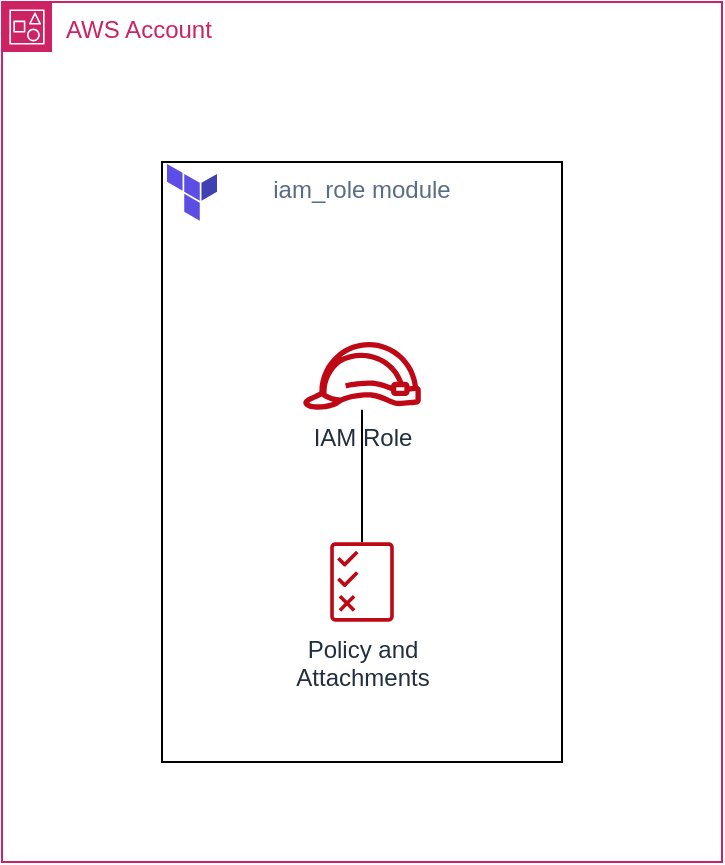 <mxfile version="20.8.11" type="github">
  <diagram name="Page-1" id="FpFkpmieo_2h6X8kuW5g">
    <mxGraphModel dx="2522" dy="1415" grid="1" gridSize="10" guides="1" tooltips="1" connect="1" arrows="1" fold="1" page="1" pageScale="1" pageWidth="850" pageHeight="1100" math="0" shadow="0">
      <root>
        <mxCell id="0" />
        <mxCell id="1" parent="0" />
        <mxCell id="4UYziS9OrE-1UJ7os7ld-3" value="AWS Account" style="points=[[0,0],[0.25,0],[0.5,0],[0.75,0],[1,0],[1,0.25],[1,0.5],[1,0.75],[1,1],[0.75,1],[0.5,1],[0.25,1],[0,1],[0,0.75],[0,0.5],[0,0.25]];outlineConnect=0;gradientColor=none;html=1;whiteSpace=wrap;fontSize=12;fontStyle=0;container=1;pointerEvents=0;collapsible=0;recursiveResize=0;shape=mxgraph.aws4.group;grIcon=mxgraph.aws4.group_account;strokeColor=#CD2264;fillColor=none;verticalAlign=top;align=left;spacingLeft=30;fontColor=#CD2264;dashed=0;" vertex="1" parent="1">
          <mxGeometry x="80" y="80" width="360" height="430" as="geometry" />
        </mxCell>
        <mxCell id="4UYziS9OrE-1UJ7os7ld-1" value="iam_role module" style="fillColor=default;strokeColor=#000000;verticalAlign=top;fontStyle=0;fontColor=#5A6C86;" vertex="1" parent="4UYziS9OrE-1UJ7os7ld-3">
          <mxGeometry x="80" y="80" width="200" height="300" as="geometry" />
        </mxCell>
        <mxCell id="4UYziS9OrE-1UJ7os7ld-2" value="" style="shape=image;verticalLabelPosition=bottom;labelBackgroundColor=default;verticalAlign=top;aspect=fixed;imageAspect=0;image=data:image/svg+xml,PHN2ZyB4bWxucz0iaHR0cDovL3d3dy53My5vcmcvMjAwMC9zdmciIGZpbGw9Im5vbmUiIHZpZXdCb3g9IjAgMCA2NCA2NCIgaGVpZ2h0PSI4MDBweCIgd2lkdGg9IjgwMHB4Ij48cGF0aCBmaWxsPSIjNDA0MEIyIiBkPSJNMzguMDYgMjYuMTUxdjExLjQ3M0w0OCAzMS44OTFWMjAuNDA2bC05Ljk0IDUuNzQ1eiIvPjxwYXRoIGZpbGw9IiM1QzRFRTUiIGQ9Im0yNy4wMyAyMC40MDYgOS45NCA1Ljc0NXYxMS40NzNsLTkuOTQtNS43NFYyMC40MDd6TTE2IDE0djExLjQ3OWw5Ljk0IDUuNzR2LTExLjQ4TDE2IDE0em0xMS4wMyAzMC42MjQgOS45NCA1Ljc0di0xMS40OGwtOS45NC01LjczOXYxMS40OHoiLz48L3N2Zz4=;" vertex="1" parent="4UYziS9OrE-1UJ7os7ld-3">
          <mxGeometry x="70" y="70" width="50" height="50" as="geometry" />
        </mxCell>
        <mxCell id="4UYziS9OrE-1UJ7os7ld-5" value="Policy and&lt;br&gt;Attachments" style="sketch=0;outlineConnect=0;fontColor=#232F3E;gradientColor=none;fillColor=#BF0816;strokeColor=none;dashed=0;verticalLabelPosition=bottom;verticalAlign=top;align=center;html=1;fontSize=12;fontStyle=0;aspect=fixed;pointerEvents=1;shape=mxgraph.aws4.permissions;" vertex="1" parent="4UYziS9OrE-1UJ7os7ld-3">
          <mxGeometry x="164.11" y="270" width="31.79" height="40" as="geometry" />
        </mxCell>
        <mxCell id="4UYziS9OrE-1UJ7os7ld-4" value="IAM Role" style="sketch=0;outlineConnect=0;fontColor=#232F3E;gradientColor=none;fillColor=#BF0816;strokeColor=none;dashed=0;verticalLabelPosition=bottom;verticalAlign=top;align=center;html=1;fontSize=12;fontStyle=0;aspect=fixed;pointerEvents=1;shape=mxgraph.aws4.role;" vertex="1" parent="4UYziS9OrE-1UJ7os7ld-3">
          <mxGeometry x="150" y="170" width="60" height="33.85" as="geometry" />
        </mxCell>
        <mxCell id="4UYziS9OrE-1UJ7os7ld-6" value="" style="endArrow=none;html=1;rounded=0;" edge="1" parent="4UYziS9OrE-1UJ7os7ld-3" source="4UYziS9OrE-1UJ7os7ld-5" target="4UYziS9OrE-1UJ7os7ld-4">
          <mxGeometry width="50" height="50" relative="1" as="geometry">
            <mxPoint x="320" y="660" as="sourcePoint" />
            <mxPoint x="370" y="610" as="targetPoint" />
          </mxGeometry>
        </mxCell>
      </root>
    </mxGraphModel>
  </diagram>
</mxfile>
